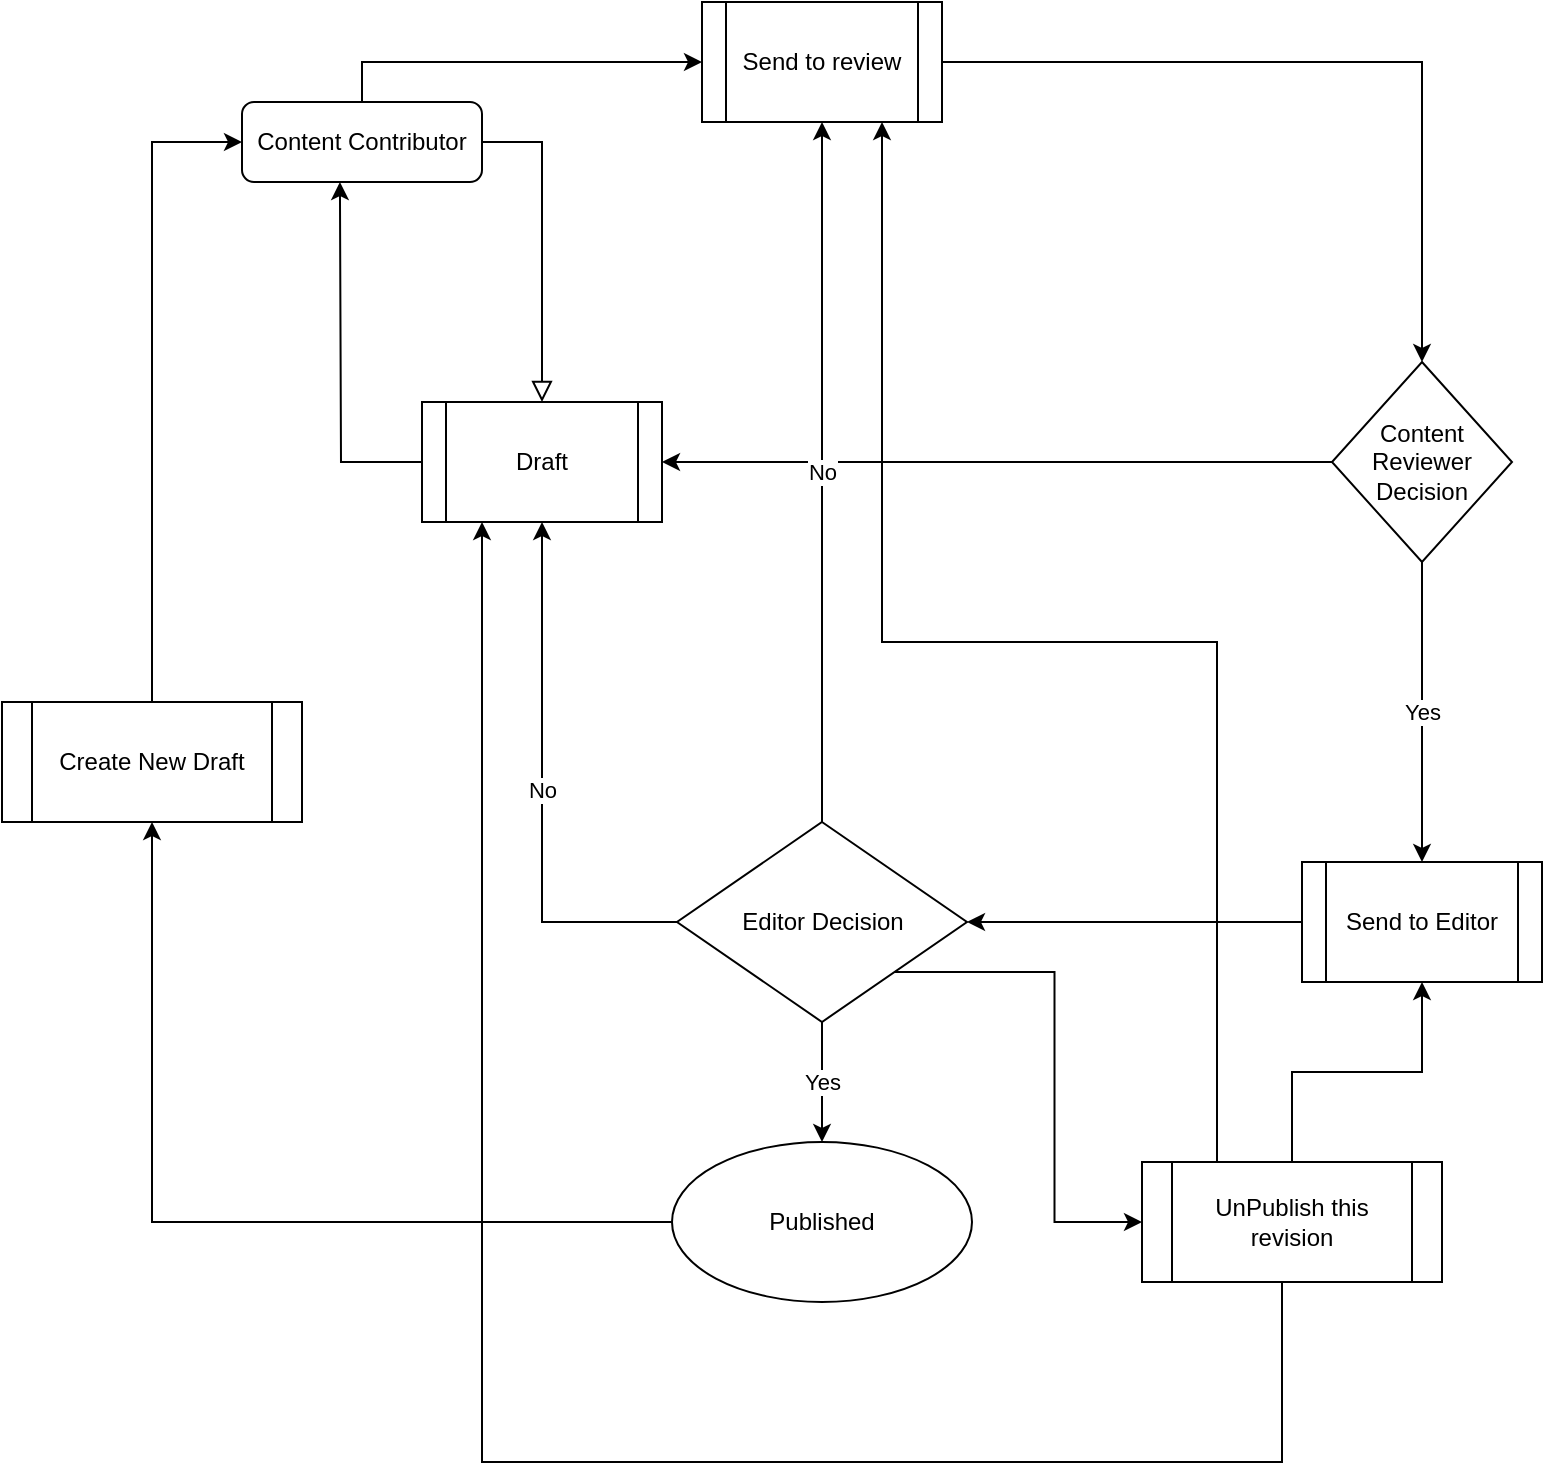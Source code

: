 <mxfile version="24.4.0" type="github">
  <diagram id="C5RBs43oDa-KdzZeNtuy" name="Page-1">
    <mxGraphModel dx="1114" dy="523" grid="1" gridSize="10" guides="1" tooltips="1" connect="1" arrows="1" fold="1" page="1" pageScale="1" pageWidth="827" pageHeight="1169" math="0" shadow="0">
      <root>
        <mxCell id="WIyWlLk6GJQsqaUBKTNV-0" />
        <mxCell id="WIyWlLk6GJQsqaUBKTNV-1" parent="WIyWlLk6GJQsqaUBKTNV-0" />
        <mxCell id="WIyWlLk6GJQsqaUBKTNV-2" value="" style="rounded=0;html=1;jettySize=auto;orthogonalLoop=1;fontSize=11;endArrow=block;endFill=0;endSize=8;strokeWidth=1;shadow=0;labelBackgroundColor=none;edgeStyle=orthogonalEdgeStyle;entryX=0.5;entryY=0;entryDx=0;entryDy=0;" parent="WIyWlLk6GJQsqaUBKTNV-1" source="WIyWlLk6GJQsqaUBKTNV-3" target="mt0ydTyAhQ6fFZlKS6rV-10" edge="1">
          <mxGeometry relative="1" as="geometry">
            <mxPoint x="260" y="220" as="targetPoint" />
            <Array as="points">
              <mxPoint x="290" y="70" />
            </Array>
          </mxGeometry>
        </mxCell>
        <mxCell id="mt0ydTyAhQ6fFZlKS6rV-8" style="edgeStyle=orthogonalEdgeStyle;rounded=0;orthogonalLoop=1;jettySize=auto;html=1;exitX=0.5;exitY=0;exitDx=0;exitDy=0;entryX=0;entryY=0.5;entryDx=0;entryDy=0;" parent="WIyWlLk6GJQsqaUBKTNV-1" source="WIyWlLk6GJQsqaUBKTNV-3" target="mt0ydTyAhQ6fFZlKS6rV-2" edge="1">
          <mxGeometry relative="1" as="geometry">
            <Array as="points">
              <mxPoint x="200" y="30" />
            </Array>
          </mxGeometry>
        </mxCell>
        <mxCell id="WIyWlLk6GJQsqaUBKTNV-3" value="Content Contributor" style="rounded=1;whiteSpace=wrap;html=1;fontSize=12;glass=0;strokeWidth=1;shadow=0;" parent="WIyWlLk6GJQsqaUBKTNV-1" vertex="1">
          <mxGeometry x="140" y="50" width="120" height="40" as="geometry" />
        </mxCell>
        <mxCell id="mt0ydTyAhQ6fFZlKS6rV-0" style="edgeStyle=orthogonalEdgeStyle;rounded=0;orthogonalLoop=1;jettySize=auto;html=1;exitX=0;exitY=0.5;exitDx=0;exitDy=0;entryX=0.5;entryY=1;entryDx=0;entryDy=0;" parent="WIyWlLk6GJQsqaUBKTNV-1" source="mt0ydTyAhQ6fFZlKS6rV-10" edge="1">
          <mxGeometry relative="1" as="geometry">
            <mxPoint x="215.0" y="257.02" as="sourcePoint" />
            <mxPoint x="188.96" y="90" as="targetPoint" />
          </mxGeometry>
        </mxCell>
        <mxCell id="mt0ydTyAhQ6fFZlKS6rV-7" value="Yes" style="edgeStyle=orthogonalEdgeStyle;rounded=0;orthogonalLoop=1;jettySize=auto;html=1;exitX=0.5;exitY=1;exitDx=0;exitDy=0;" parent="WIyWlLk6GJQsqaUBKTNV-1" source="mt0ydTyAhQ6fFZlKS6rV-13" target="mt0ydTyAhQ6fFZlKS6rV-5" edge="1">
          <mxGeometry relative="1" as="geometry">
            <mxPoint x="730" y="140" as="sourcePoint" />
          </mxGeometry>
        </mxCell>
        <mxCell id="mt0ydTyAhQ6fFZlKS6rV-12" value="No" style="edgeStyle=orthogonalEdgeStyle;rounded=0;orthogonalLoop=1;jettySize=auto;html=1;exitX=0;exitY=0.5;exitDx=0;exitDy=0;entryX=0.5;entryY=1;entryDx=0;entryDy=0;" parent="WIyWlLk6GJQsqaUBKTNV-1" source="mt0ydTyAhQ6fFZlKS6rV-15" target="mt0ydTyAhQ6fFZlKS6rV-10" edge="1">
          <mxGeometry relative="1" as="geometry">
            <mxPoint x="260" y="390" as="sourcePoint" />
          </mxGeometry>
        </mxCell>
        <mxCell id="mt0ydTyAhQ6fFZlKS6rV-14" style="edgeStyle=orthogonalEdgeStyle;rounded=0;orthogonalLoop=1;jettySize=auto;html=1;exitX=1;exitY=0.5;exitDx=0;exitDy=0;entryX=0.5;entryY=0;entryDx=0;entryDy=0;" parent="WIyWlLk6GJQsqaUBKTNV-1" source="mt0ydTyAhQ6fFZlKS6rV-2" target="mt0ydTyAhQ6fFZlKS6rV-13" edge="1">
          <mxGeometry relative="1" as="geometry" />
        </mxCell>
        <mxCell id="mt0ydTyAhQ6fFZlKS6rV-2" value="Send to review" style="shape=process;whiteSpace=wrap;html=1;backgroundOutline=1;" parent="WIyWlLk6GJQsqaUBKTNV-1" vertex="1">
          <mxGeometry x="370" width="120" height="60" as="geometry" />
        </mxCell>
        <mxCell id="mt0ydTyAhQ6fFZlKS6rV-11" style="edgeStyle=orthogonalEdgeStyle;rounded=0;orthogonalLoop=1;jettySize=auto;html=1;entryX=1;entryY=0.5;entryDx=0;entryDy=0;" parent="WIyWlLk6GJQsqaUBKTNV-1" source="mt0ydTyAhQ6fFZlKS6rV-5" target="mt0ydTyAhQ6fFZlKS6rV-15" edge="1">
          <mxGeometry relative="1" as="geometry">
            <mxPoint x="320" y="405" as="targetPoint" />
          </mxGeometry>
        </mxCell>
        <mxCell id="mt0ydTyAhQ6fFZlKS6rV-5" value="Send to Editor" style="shape=process;whiteSpace=wrap;html=1;backgroundOutline=1;" parent="WIyWlLk6GJQsqaUBKTNV-1" vertex="1">
          <mxGeometry x="670" y="430" width="120" height="60" as="geometry" />
        </mxCell>
        <mxCell id="mt0ydTyAhQ6fFZlKS6rV-10" value="Draft" style="shape=process;whiteSpace=wrap;html=1;backgroundOutline=1;" parent="WIyWlLk6GJQsqaUBKTNV-1" vertex="1">
          <mxGeometry x="230" y="200" width="120" height="60" as="geometry" />
        </mxCell>
        <mxCell id="mt0ydTyAhQ6fFZlKS6rV-22" style="edgeStyle=orthogonalEdgeStyle;rounded=0;orthogonalLoop=1;jettySize=auto;html=1;exitX=0;exitY=0.5;exitDx=0;exitDy=0;" parent="WIyWlLk6GJQsqaUBKTNV-1" source="mt0ydTyAhQ6fFZlKS6rV-13" target="mt0ydTyAhQ6fFZlKS6rV-10" edge="1">
          <mxGeometry relative="1" as="geometry" />
        </mxCell>
        <mxCell id="mt0ydTyAhQ6fFZlKS6rV-13" value="Content Reviewer Decision" style="rhombus;whiteSpace=wrap;html=1;" parent="WIyWlLk6GJQsqaUBKTNV-1" vertex="1">
          <mxGeometry x="685" y="180" width="90" height="100" as="geometry" />
        </mxCell>
        <mxCell id="mt0ydTyAhQ6fFZlKS6rV-16" value="No" style="edgeStyle=orthogonalEdgeStyle;rounded=0;orthogonalLoop=1;jettySize=auto;html=1;exitX=0.5;exitY=0;exitDx=0;exitDy=0;entryX=0.5;entryY=1;entryDx=0;entryDy=0;" parent="WIyWlLk6GJQsqaUBKTNV-1" source="mt0ydTyAhQ6fFZlKS6rV-15" target="mt0ydTyAhQ6fFZlKS6rV-2" edge="1">
          <mxGeometry relative="1" as="geometry">
            <mxPoint x="420" y="180" as="targetPoint" />
          </mxGeometry>
        </mxCell>
        <mxCell id="mt0ydTyAhQ6fFZlKS6rV-18" value="Yes" style="edgeStyle=orthogonalEdgeStyle;rounded=0;orthogonalLoop=1;jettySize=auto;html=1;" parent="WIyWlLk6GJQsqaUBKTNV-1" source="mt0ydTyAhQ6fFZlKS6rV-15" target="mt0ydTyAhQ6fFZlKS6rV-17" edge="1">
          <mxGeometry relative="1" as="geometry" />
        </mxCell>
        <mxCell id="8l-DjEYfRf0zJg4b3Q2n-1" style="edgeStyle=orthogonalEdgeStyle;rounded=0;orthogonalLoop=1;jettySize=auto;html=1;exitX=1;exitY=1;exitDx=0;exitDy=0;entryX=0;entryY=0.5;entryDx=0;entryDy=0;" edge="1" parent="WIyWlLk6GJQsqaUBKTNV-1" source="mt0ydTyAhQ6fFZlKS6rV-15" target="8l-DjEYfRf0zJg4b3Q2n-0">
          <mxGeometry relative="1" as="geometry" />
        </mxCell>
        <mxCell id="mt0ydTyAhQ6fFZlKS6rV-15" value="Editor Decision" style="rhombus;whiteSpace=wrap;html=1;" parent="WIyWlLk6GJQsqaUBKTNV-1" vertex="1">
          <mxGeometry x="357.5" y="410" width="145" height="100" as="geometry" />
        </mxCell>
        <mxCell id="mt0ydTyAhQ6fFZlKS6rV-23" style="edgeStyle=orthogonalEdgeStyle;rounded=0;orthogonalLoop=1;jettySize=auto;html=1;exitX=0;exitY=0.5;exitDx=0;exitDy=0;entryX=0.5;entryY=1;entryDx=0;entryDy=0;" parent="WIyWlLk6GJQsqaUBKTNV-1" source="mt0ydTyAhQ6fFZlKS6rV-17" target="mt0ydTyAhQ6fFZlKS6rV-20" edge="1">
          <mxGeometry relative="1" as="geometry" />
        </mxCell>
        <mxCell id="mt0ydTyAhQ6fFZlKS6rV-17" value="Published" style="ellipse;whiteSpace=wrap;html=1;" parent="WIyWlLk6GJQsqaUBKTNV-1" vertex="1">
          <mxGeometry x="355" y="570" width="150" height="80" as="geometry" />
        </mxCell>
        <mxCell id="mt0ydTyAhQ6fFZlKS6rV-21" style="edgeStyle=orthogonalEdgeStyle;rounded=0;orthogonalLoop=1;jettySize=auto;html=1;exitX=0.5;exitY=0;exitDx=0;exitDy=0;entryX=0;entryY=0.5;entryDx=0;entryDy=0;" parent="WIyWlLk6GJQsqaUBKTNV-1" source="mt0ydTyAhQ6fFZlKS6rV-20" target="WIyWlLk6GJQsqaUBKTNV-3" edge="1">
          <mxGeometry relative="1" as="geometry" />
        </mxCell>
        <mxCell id="mt0ydTyAhQ6fFZlKS6rV-20" value="Create New Draft" style="shape=process;whiteSpace=wrap;html=1;backgroundOutline=1;" parent="WIyWlLk6GJQsqaUBKTNV-1" vertex="1">
          <mxGeometry x="20" y="350" width="150" height="60" as="geometry" />
        </mxCell>
        <mxCell id="8l-DjEYfRf0zJg4b3Q2n-2" style="edgeStyle=orthogonalEdgeStyle;rounded=0;orthogonalLoop=1;jettySize=auto;html=1;exitX=0.5;exitY=0;exitDx=0;exitDy=0;entryX=0.5;entryY=1;entryDx=0;entryDy=0;" edge="1" parent="WIyWlLk6GJQsqaUBKTNV-1" source="8l-DjEYfRf0zJg4b3Q2n-0" target="mt0ydTyAhQ6fFZlKS6rV-5">
          <mxGeometry relative="1" as="geometry" />
        </mxCell>
        <mxCell id="8l-DjEYfRf0zJg4b3Q2n-3" style="edgeStyle=orthogonalEdgeStyle;rounded=0;orthogonalLoop=1;jettySize=auto;html=1;exitX=0.25;exitY=0;exitDx=0;exitDy=0;entryX=0.75;entryY=1;entryDx=0;entryDy=0;" edge="1" parent="WIyWlLk6GJQsqaUBKTNV-1" source="8l-DjEYfRf0zJg4b3Q2n-0" target="mt0ydTyAhQ6fFZlKS6rV-2">
          <mxGeometry relative="1" as="geometry">
            <mxPoint x="500" y="-120" as="targetPoint" />
          </mxGeometry>
        </mxCell>
        <mxCell id="8l-DjEYfRf0zJg4b3Q2n-4" style="edgeStyle=orthogonalEdgeStyle;rounded=0;orthogonalLoop=1;jettySize=auto;html=1;exitX=0.5;exitY=1;exitDx=0;exitDy=0;entryX=0.25;entryY=1;entryDx=0;entryDy=0;" edge="1" parent="WIyWlLk6GJQsqaUBKTNV-1" source="8l-DjEYfRf0zJg4b3Q2n-0" target="mt0ydTyAhQ6fFZlKS6rV-10">
          <mxGeometry relative="1" as="geometry">
            <Array as="points">
              <mxPoint x="660" y="640" />
              <mxPoint x="660" y="730" />
              <mxPoint x="260" y="730" />
            </Array>
          </mxGeometry>
        </mxCell>
        <mxCell id="8l-DjEYfRf0zJg4b3Q2n-0" value="UnPublish this revision" style="shape=process;whiteSpace=wrap;html=1;backgroundOutline=1;" vertex="1" parent="WIyWlLk6GJQsqaUBKTNV-1">
          <mxGeometry x="590" y="580" width="150" height="60" as="geometry" />
        </mxCell>
      </root>
    </mxGraphModel>
  </diagram>
</mxfile>
